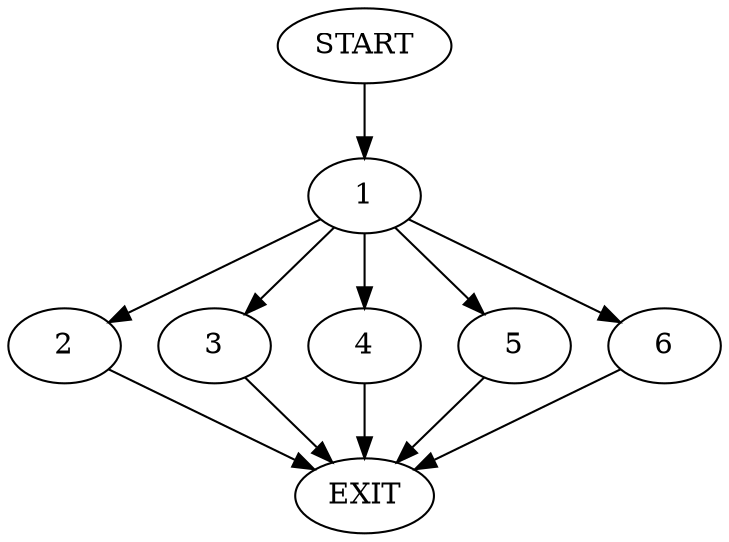 digraph {
0 [label="START"]
7 [label="EXIT"]
0 -> 1
1 -> 2
1 -> 3
1 -> 4
1 -> 5
1 -> 6
2 -> 7
5 -> 7
6 -> 7
4 -> 7
3 -> 7
}
